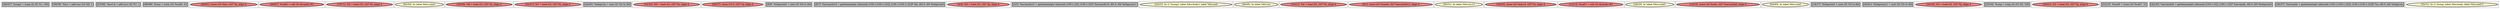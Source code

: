 
digraph G {





subgraph cluster33 {


node1411 [penwidth=3.0,fontsize=20,fillcolor=grey,label="[46/47]  %cmp2 = icmp slt i32 %1, 100",shape=rectangle,style=filled ]



}

subgraph cluster27 {


node1405 [penwidth=3.0,fontsize=20,fillcolor=grey,label="[58/59]  %inc = add nsw i32 %6, 1",shape=rectangle,style=filled ]



}

subgraph cluster28 {


node1406 [penwidth=3.0,fontsize=20,fillcolor=grey,label="[53/56]  %inc14 = add nsw i32 %7, 1",shape=rectangle,style=filled ]



}

subgraph cluster26 {


node1404 [penwidth=3.0,fontsize=20,fillcolor=grey,label="[68/69]  %rem = srem i32 %call4, 10",shape=rectangle,style=filled ]



}

subgraph cluster29 {


node1407 [penwidth=3.0,fontsize=20,fillcolor=lightcoral,label="[60/61]  store i32 %inc, i32* %j, align 4",shape=ellipse,style=filled ]



}

subgraph cluster25 {


node1403 [penwidth=3.0,fontsize=20,fillcolor=lightcoral,label="[66/67]  %call4 = call i32 @rand() #3",shape=ellipse,style=filled ]



}

subgraph cluster24 {


node1402 [penwidth=3.0,fontsize=20,fillcolor=lightcoral,label="[70/71]  %2 = load i32, i32* %i, align 4",shape=ellipse,style=filled ]



}

subgraph cluster22 {


node1400 [penwidth=3.0,fontsize=20,fillcolor=lemonchiffon,label="[62/63]  br label %for.cond1",shape=ellipse,style=filled ]



}

subgraph cluster20 {


node1398 [penwidth=3.0,fontsize=20,fillcolor=lightcoral,label="[38/39]  %6 = load i32, i32* %j, align 4",shape=ellipse,style=filled ]



}

subgraph cluster18 {


node1396 [penwidth=3.0,fontsize=20,fillcolor=lightcoral,label="[52/57]  %7 = load i32, i32* %i, align 4",shape=ellipse,style=filled ]



}

subgraph cluster34 {


node1412 [penwidth=3.0,fontsize=20,fillcolor=grey,label="[44/45]  %idxprom = sext i32 %2 to i64",shape=rectangle,style=filled ]



}

subgraph cluster16 {


node1394 [penwidth=3.0,fontsize=20,fillcolor=lightcoral,label="[32/35]  %0 = load i32, i32* %i, align 4",shape=ellipse,style=filled ]



}

subgraph cluster17 {


node1395 [penwidth=3.0,fontsize=20,fillcolor=lightcoral,label="[36/37]  store i32 0, i32* %j, align 4",shape=ellipse,style=filled ]



}

subgraph cluster4 {


node1382 [penwidth=3.0,fontsize=20,fillcolor=grey,label="[8/9]  %idxprom9 = sext i32 %4 to i64",shape=rectangle,style=filled ]



}

subgraph cluster3 {


node1381 [penwidth=3.0,fontsize=20,fillcolor=grey,label="[6/7]  %arrayidx10 = getelementptr inbounds [100 x [100 x i32]], [100 x [100 x i32]]* %b, i64 0, i64 %idxprom9",shape=rectangle,style=filled ]



}

subgraph cluster2 {


node1380 [penwidth=3.0,fontsize=20,fillcolor=lightcoral,label="[4/5]  %5 = load i32, i32* %j, align 4",shape=ellipse,style=filled ]



}

subgraph cluster1 {


node1379 [penwidth=3.0,fontsize=20,fillcolor=grey,label="[2/3]  %arrayidx12 = getelementptr inbounds [100 x i32], [100 x i32]* %arrayidx10, i64 0, i64 %idxprom11",shape=rectangle,style=filled ]



}

subgraph cluster12 {


node1390 [penwidth=3.0,fontsize=20,fillcolor=lemonchiffon,label="[24/25]  br i1 %cmp2, label %for.body3, label %for.end",shape=ellipse,style=filled ]



}

subgraph cluster32 {


node1410 [penwidth=3.0,fontsize=20,fillcolor=lemonchiffon,label="[48/49]  br label %for.inc",shape=ellipse,style=filled ]



}

subgraph cluster5 {


node1383 [penwidth=3.0,fontsize=20,fillcolor=lightcoral,label="[10/11]  %4 = load i32, i32* %i, align 4",shape=ellipse,style=filled ]



}

subgraph cluster0 {


node1378 [penwidth=3.0,fontsize=20,fillcolor=lightcoral,label="[0/1]  store i32 %rem8, i32* %arrayidx12, align 4",shape=ellipse,style=filled ]



}

subgraph cluster31 {


node1409 [penwidth=3.0,fontsize=20,fillcolor=lemonchiffon,label="[50/51]  br label %for.inc13",shape=ellipse,style=filled ]



}

subgraph cluster30 {


node1408 [penwidth=3.0,fontsize=20,fillcolor=lightcoral,label="[54/55]  store i32 %inc14, i32* %i, align 4",shape=ellipse,style=filled ]



}

subgraph cluster6 {


node1384 [penwidth=3.0,fontsize=20,fillcolor=lightcoral,label="[12/13]  %call7 = call i32 @rand() #3",shape=ellipse,style=filled ]



}

subgraph cluster14 {


node1392 [penwidth=3.0,fontsize=20,fillcolor=lemonchiffon,label="[28/29]  br label %for.cond1",shape=ellipse,style=filled ]



}

subgraph cluster7 {


node1385 [penwidth=3.0,fontsize=20,fillcolor=lightcoral,label="[14/15]  store i32 %rem, i32* %arrayidx6, align 4",shape=ellipse,style=filled ]



}

subgraph cluster23 {


node1401 [penwidth=3.0,fontsize=20,fillcolor=lemonchiffon,label="[64/65]  br label %for.cond",shape=ellipse,style=filled ]



}

subgraph cluster8 {


node1386 [penwidth=3.0,fontsize=20,fillcolor=grey,label="[16/17]  %idxprom5 = sext i32 %3 to i64",shape=rectangle,style=filled ]



}

subgraph cluster21 {


node1399 [penwidth=3.0,fontsize=20,fillcolor=grey,label="[40/41]  %idxprom11 = sext i32 %5 to i64",shape=rectangle,style=filled ]



}

subgraph cluster9 {


node1387 [penwidth=3.0,fontsize=20,fillcolor=lightcoral,label="[18/19]  %3 = load i32, i32* %j, align 4",shape=ellipse,style=filled ]



}

subgraph cluster19 {


node1397 [penwidth=3.0,fontsize=20,fillcolor=grey,label="[33/34]  %cmp = icmp slt i32 %0, 100",shape=rectangle,style=filled ]



}

subgraph cluster10 {


node1388 [penwidth=3.0,fontsize=20,fillcolor=lightcoral,label="[20/21]  %1 = load i32, i32* %j, align 4",shape=ellipse,style=filled ]



}

subgraph cluster11 {


node1389 [penwidth=3.0,fontsize=20,fillcolor=grey,label="[22/23]  %rem8 = srem i32 %call7, 10",shape=rectangle,style=filled ]



}

subgraph cluster35 {


node1413 [penwidth=3.0,fontsize=20,fillcolor=grey,label="[42/43]  %arrayidx6 = getelementptr inbounds [100 x i32], [100 x i32]* %arrayidx, i64 0, i64 %idxprom5",shape=rectangle,style=filled ]



}

subgraph cluster13 {


node1391 [penwidth=3.0,fontsize=20,fillcolor=grey,label="[26/27]  %arrayidx = getelementptr inbounds [100 x [100 x i32]], [100 x [100 x i32]]* %a, i64 0, i64 %idxprom",shape=rectangle,style=filled ]



}

subgraph cluster15 {


node1393 [penwidth=3.0,fontsize=20,fillcolor=lemonchiffon,label="[30/31]  br i1 %cmp, label %for.body, label %for.end15",shape=ellipse,style=filled ]



}

}
